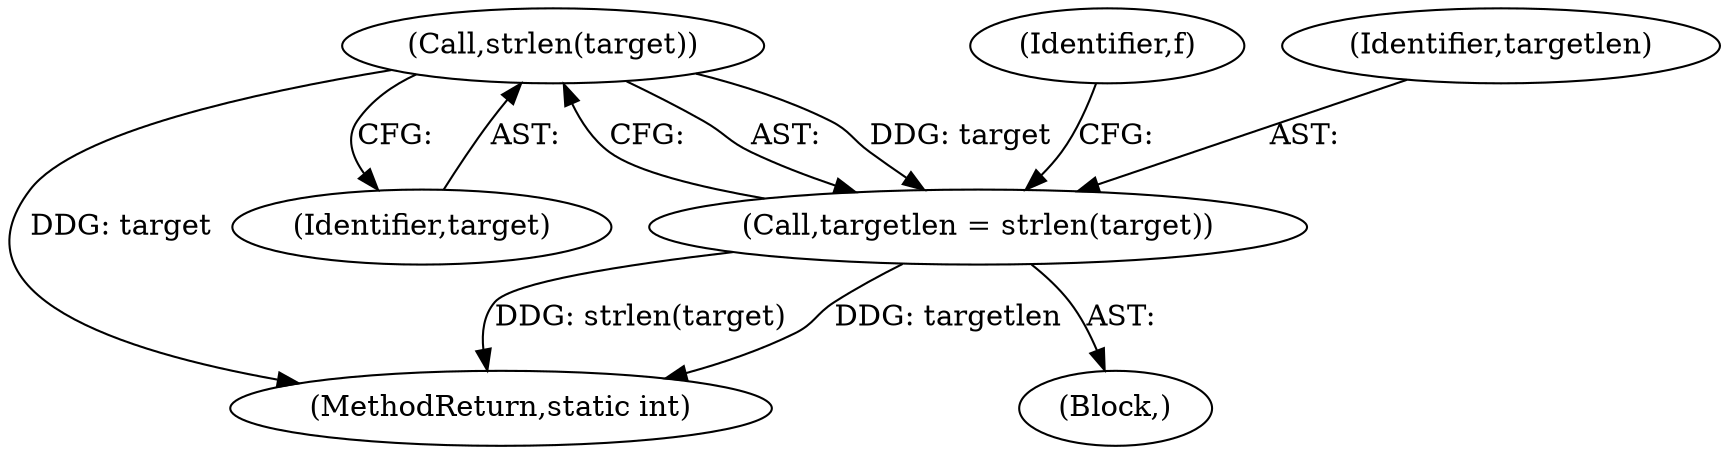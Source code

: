 digraph "0_infradead_9ed437c50d89eabae763dd422579f73fdebf288d_0@API" {
"1000458" [label="(Call,strlen(target))"];
"1000456" [label="(Call,targetlen = strlen(target))"];
"1000456" [label="(Call,targetlen = strlen(target))"];
"1000493" [label="(MethodReturn,static int)"];
"1000458" [label="(Call,strlen(target))"];
"1000439" [label="(Block,)"];
"1000459" [label="(Identifier,target)"];
"1000463" [label="(Identifier,f)"];
"1000457" [label="(Identifier,targetlen)"];
"1000458" -> "1000456"  [label="AST: "];
"1000458" -> "1000459"  [label="CFG: "];
"1000459" -> "1000458"  [label="AST: "];
"1000456" -> "1000458"  [label="CFG: "];
"1000458" -> "1000493"  [label="DDG: target"];
"1000458" -> "1000456"  [label="DDG: target"];
"1000456" -> "1000439"  [label="AST: "];
"1000457" -> "1000456"  [label="AST: "];
"1000463" -> "1000456"  [label="CFG: "];
"1000456" -> "1000493"  [label="DDG: targetlen"];
"1000456" -> "1000493"  [label="DDG: strlen(target)"];
}
